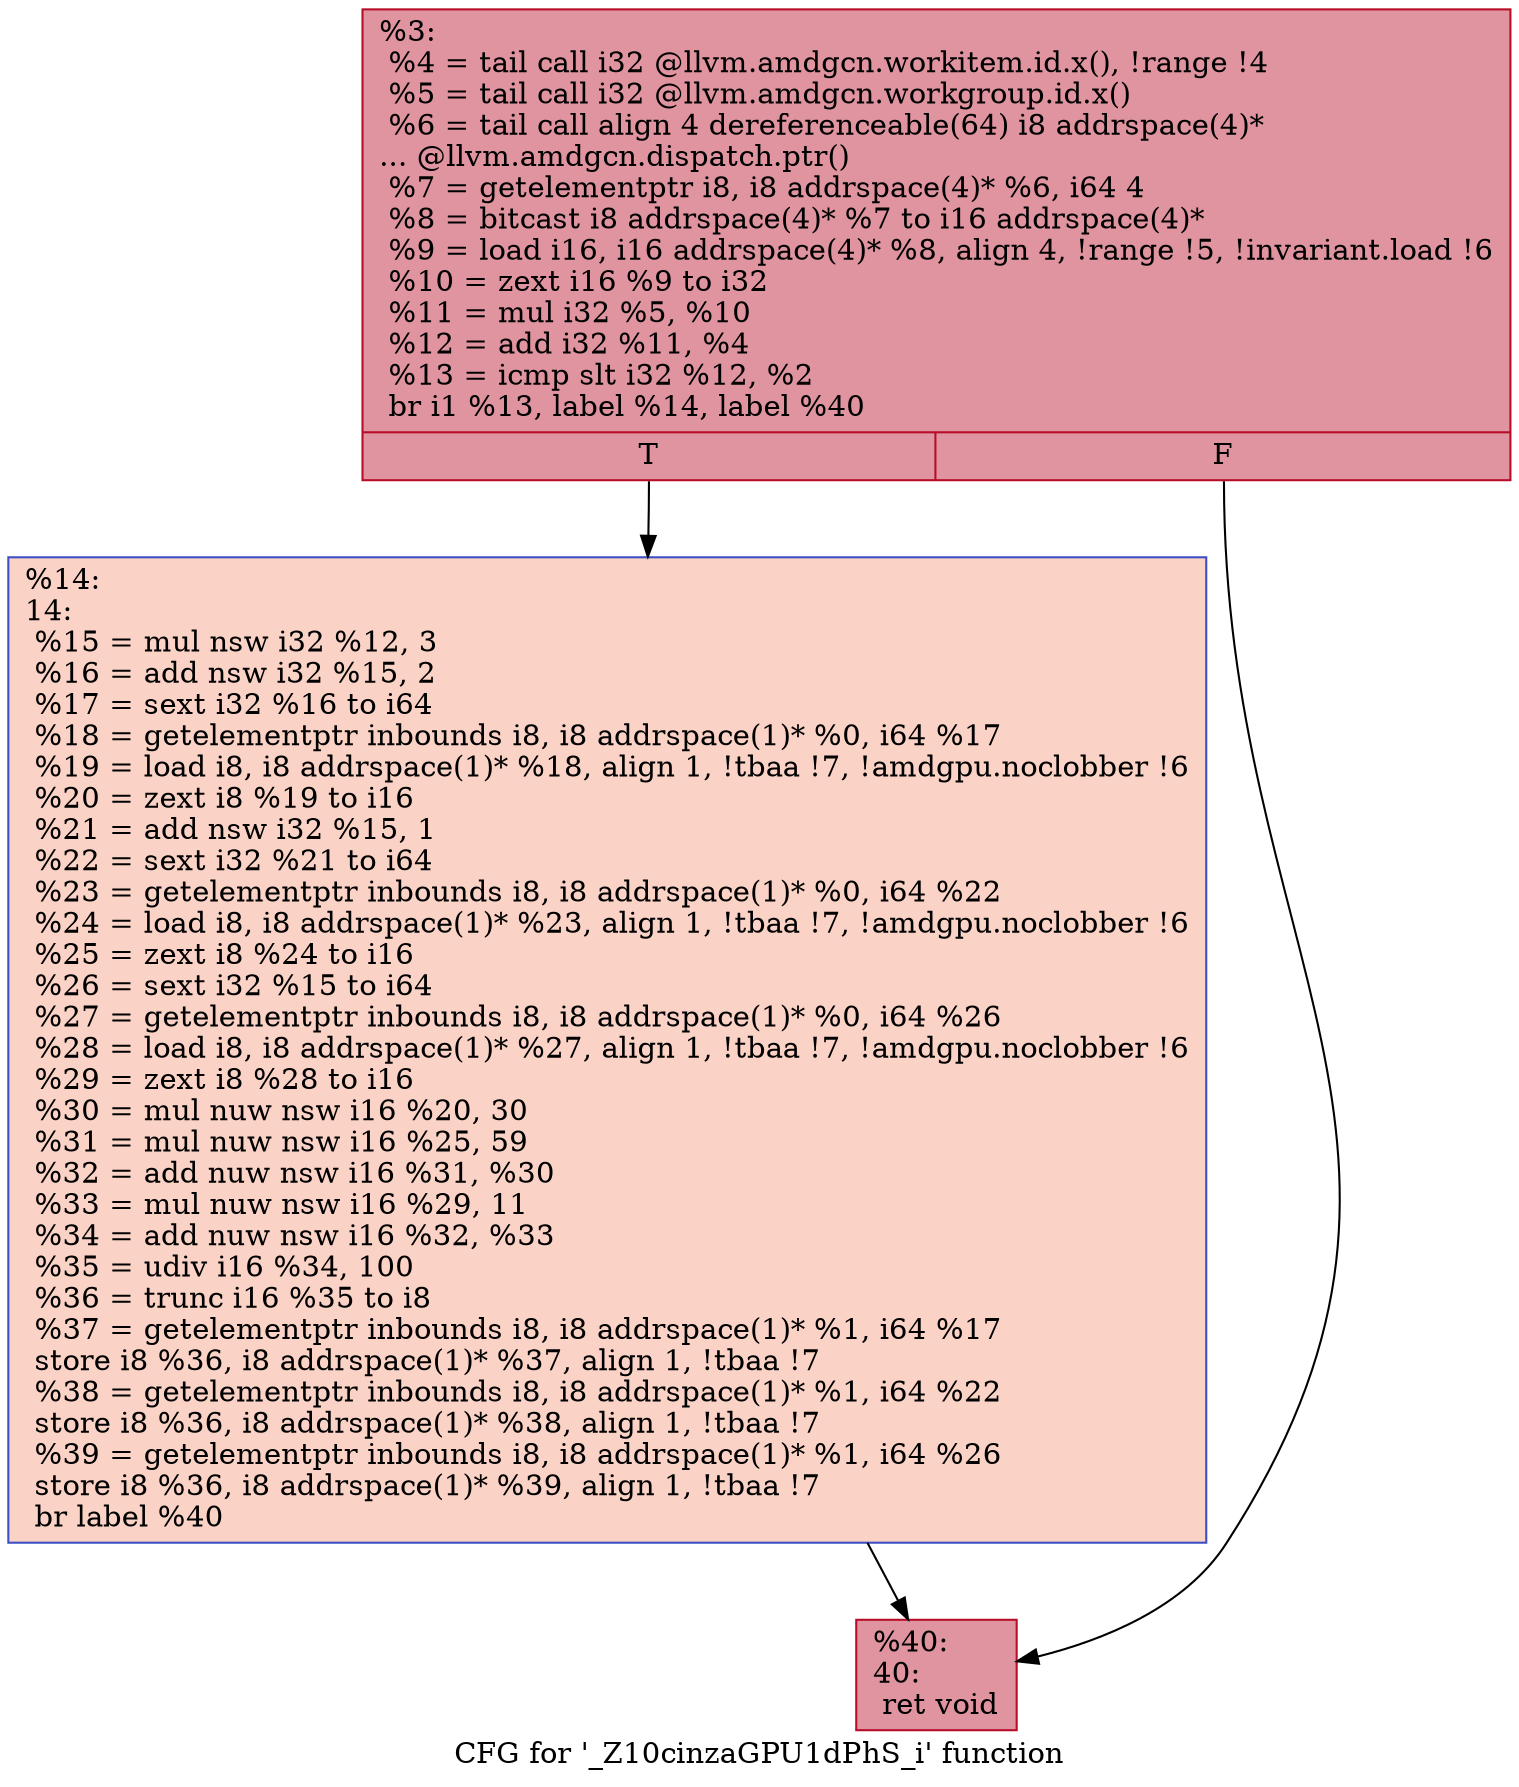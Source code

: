 digraph "CFG for '_Z10cinzaGPU1dPhS_i' function" {
	label="CFG for '_Z10cinzaGPU1dPhS_i' function";

	Node0x5b56370 [shape=record,color="#b70d28ff", style=filled, fillcolor="#b70d2870",label="{%3:\l  %4 = tail call i32 @llvm.amdgcn.workitem.id.x(), !range !4\l  %5 = tail call i32 @llvm.amdgcn.workgroup.id.x()\l  %6 = tail call align 4 dereferenceable(64) i8 addrspace(4)*\l... @llvm.amdgcn.dispatch.ptr()\l  %7 = getelementptr i8, i8 addrspace(4)* %6, i64 4\l  %8 = bitcast i8 addrspace(4)* %7 to i16 addrspace(4)*\l  %9 = load i16, i16 addrspace(4)* %8, align 4, !range !5, !invariant.load !6\l  %10 = zext i16 %9 to i32\l  %11 = mul i32 %5, %10\l  %12 = add i32 %11, %4\l  %13 = icmp slt i32 %12, %2\l  br i1 %13, label %14, label %40\l|{<s0>T|<s1>F}}"];
	Node0x5b56370:s0 -> Node0x5b57100;
	Node0x5b56370:s1 -> Node0x5b58300;
	Node0x5b57100 [shape=record,color="#3d50c3ff", style=filled, fillcolor="#f59c7d70",label="{%14:\l14:                                               \l  %15 = mul nsw i32 %12, 3\l  %16 = add nsw i32 %15, 2\l  %17 = sext i32 %16 to i64\l  %18 = getelementptr inbounds i8, i8 addrspace(1)* %0, i64 %17\l  %19 = load i8, i8 addrspace(1)* %18, align 1, !tbaa !7, !amdgpu.noclobber !6\l  %20 = zext i8 %19 to i16\l  %21 = add nsw i32 %15, 1\l  %22 = sext i32 %21 to i64\l  %23 = getelementptr inbounds i8, i8 addrspace(1)* %0, i64 %22\l  %24 = load i8, i8 addrspace(1)* %23, align 1, !tbaa !7, !amdgpu.noclobber !6\l  %25 = zext i8 %24 to i16\l  %26 = sext i32 %15 to i64\l  %27 = getelementptr inbounds i8, i8 addrspace(1)* %0, i64 %26\l  %28 = load i8, i8 addrspace(1)* %27, align 1, !tbaa !7, !amdgpu.noclobber !6\l  %29 = zext i8 %28 to i16\l  %30 = mul nuw nsw i16 %20, 30\l  %31 = mul nuw nsw i16 %25, 59\l  %32 = add nuw nsw i16 %31, %30\l  %33 = mul nuw nsw i16 %29, 11\l  %34 = add nuw nsw i16 %32, %33\l  %35 = udiv i16 %34, 100\l  %36 = trunc i16 %35 to i8\l  %37 = getelementptr inbounds i8, i8 addrspace(1)* %1, i64 %17\l  store i8 %36, i8 addrspace(1)* %37, align 1, !tbaa !7\l  %38 = getelementptr inbounds i8, i8 addrspace(1)* %1, i64 %22\l  store i8 %36, i8 addrspace(1)* %38, align 1, !tbaa !7\l  %39 = getelementptr inbounds i8, i8 addrspace(1)* %1, i64 %26\l  store i8 %36, i8 addrspace(1)* %39, align 1, !tbaa !7\l  br label %40\l}"];
	Node0x5b57100 -> Node0x5b58300;
	Node0x5b58300 [shape=record,color="#b70d28ff", style=filled, fillcolor="#b70d2870",label="{%40:\l40:                                               \l  ret void\l}"];
}
